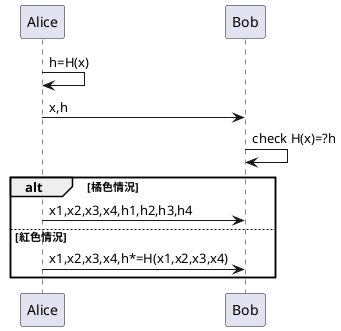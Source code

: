 @startuml
Alice -> Alice: h=H(x)
Alice -> Bob: x,h
Bob -> Bob: check H(x)=?h

alt 橘色情況
Alice -> Bob: x1,x2,x3,x4,h1,h2,h3,h4
else 紅色情況
Alice -> Bob: x1,x2,x3,x4,h*=H(x1,x2,x3,x4)
end
@enduml
